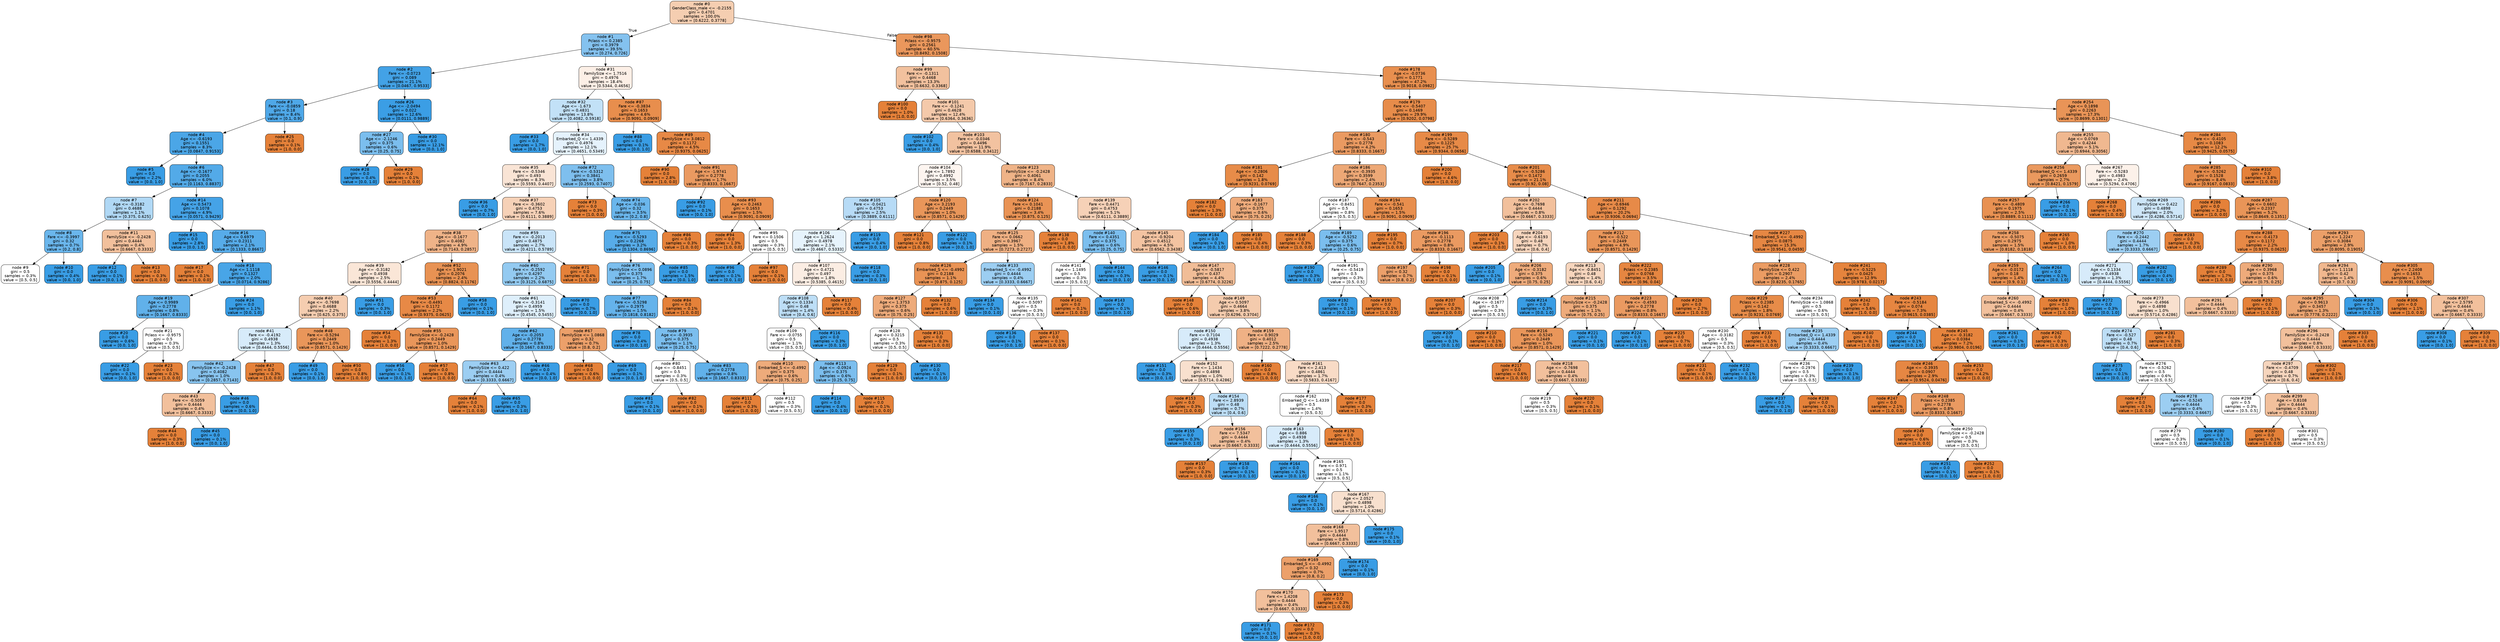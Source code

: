 digraph Tree {
node [shape=box, style="filled, rounded", color="black", fontname=helvetica] ;
edge [fontname=helvetica] ;
0 [label="node #0\nGenderClass_male <= -0.2155\ngini = 0.4701\nsamples = 100.0%\nvalue = [0.6222, 0.3778]", fillcolor="#f5ceb1"] ;
1 [label="node #1\nPclass <= 0.2385\ngini = 0.3979\nsamples = 39.5%\nvalue = [0.274, 0.726]", fillcolor="#84c2ef"] ;
0 -> 1 [labeldistance=2.5, labelangle=45, headlabel="True"] ;
2 [label="node #2\nFare <= -0.0723\ngini = 0.089\nsamples = 21.1%\nvalue = [0.0467, 0.9533]", fillcolor="#43a2e6"] ;
1 -> 2 ;
3 [label="node #3\nFare <= -0.0859\ngini = 0.18\nsamples = 8.4%\nvalue = [0.1, 0.9]", fillcolor="#4fa8e8"] ;
2 -> 3 ;
4 [label="node #4\nAge <= -0.6193\ngini = 0.1551\nsamples = 8.3%\nvalue = [0.0847, 0.9153]", fillcolor="#4ba6e7"] ;
3 -> 4 ;
5 [label="node #5\ngini = 0.0\nsamples = 2.2%\nvalue = [0.0, 1.0]", fillcolor="#399de5"] ;
4 -> 5 ;
6 [label="node #6\nAge <= -0.1677\ngini = 0.2055\nsamples = 6.0%\nvalue = [0.1163, 0.8837]", fillcolor="#53aae8"] ;
4 -> 6 ;
7 [label="node #7\nAge <= -0.3182\ngini = 0.4688\nsamples = 1.1%\nvalue = [0.375, 0.625]", fillcolor="#b0d8f5"] ;
6 -> 7 ;
8 [label="node #8\nFare <= -0.3997\ngini = 0.32\nsamples = 0.7%\nvalue = [0.2, 0.8]", fillcolor="#6ab6ec"] ;
7 -> 8 ;
9 [label="node #9\ngini = 0.5\nsamples = 0.3%\nvalue = [0.5, 0.5]", fillcolor="#ffffff"] ;
8 -> 9 ;
10 [label="node #10\ngini = 0.0\nsamples = 0.4%\nvalue = [0.0, 1.0]", fillcolor="#399de5"] ;
8 -> 10 ;
11 [label="node #11\nFamilySize <= -0.2428\ngini = 0.4444\nsamples = 0.4%\nvalue = [0.6667, 0.3333]", fillcolor="#f2c09c"] ;
7 -> 11 ;
12 [label="node #12\ngini = 0.0\nsamples = 0.1%\nvalue = [0.0, 1.0]", fillcolor="#399de5"] ;
11 -> 12 ;
13 [label="node #13\ngini = 0.0\nsamples = 0.3%\nvalue = [1.0, 0.0]", fillcolor="#e58139"] ;
11 -> 13 ;
14 [label="node #14\nAge <= 0.5473\ngini = 0.1078\nsamples = 4.9%\nvalue = [0.0571, 0.9429]", fillcolor="#45a3e7"] ;
6 -> 14 ;
15 [label="node #15\ngini = 0.0\nsamples = 2.8%\nvalue = [0.0, 1.0]", fillcolor="#399de5"] ;
14 -> 15 ;
16 [label="node #16\nAge <= 0.6979\ngini = 0.2311\nsamples = 2.1%\nvalue = [0.1333, 0.8667]", fillcolor="#57ace9"] ;
14 -> 16 ;
17 [label="node #17\ngini = 0.0\nsamples = 0.1%\nvalue = [1.0, 0.0]", fillcolor="#e58139"] ;
16 -> 17 ;
18 [label="node #18\nAge <= 1.1118\ngini = 0.1327\nsamples = 2.0%\nvalue = [0.0714, 0.9286]", fillcolor="#48a5e7"] ;
16 -> 18 ;
19 [label="node #19\nAge <= 0.9989\ngini = 0.2778\nsamples = 0.8%\nvalue = [0.1667, 0.8333]", fillcolor="#61b1ea"] ;
18 -> 19 ;
20 [label="node #20\ngini = 0.0\nsamples = 0.6%\nvalue = [0.0, 1.0]", fillcolor="#399de5"] ;
19 -> 20 ;
21 [label="node #21\nPclass <= -0.9575\ngini = 0.5\nsamples = 0.3%\nvalue = [0.5, 0.5]", fillcolor="#ffffff"] ;
19 -> 21 ;
22 [label="node #22\ngini = 0.0\nsamples = 0.1%\nvalue = [0.0, 1.0]", fillcolor="#399de5"] ;
21 -> 22 ;
23 [label="node #23\ngini = 0.0\nsamples = 0.1%\nvalue = [1.0, 0.0]", fillcolor="#e58139"] ;
21 -> 23 ;
24 [label="node #24\ngini = 0.0\nsamples = 1.1%\nvalue = [0.0, 1.0]", fillcolor="#399de5"] ;
18 -> 24 ;
25 [label="node #25\ngini = 0.0\nsamples = 0.1%\nvalue = [1.0, 0.0]", fillcolor="#e58139"] ;
3 -> 25 ;
26 [label="node #26\nAge <= -2.0494\ngini = 0.022\nsamples = 12.6%\nvalue = [0.0111, 0.9889]", fillcolor="#3b9ee5"] ;
2 -> 26 ;
27 [label="node #27\nAge <= -2.1246\ngini = 0.375\nsamples = 0.6%\nvalue = [0.25, 0.75]", fillcolor="#7bbeee"] ;
26 -> 27 ;
28 [label="node #28\ngini = 0.0\nsamples = 0.4%\nvalue = [0.0, 1.0]", fillcolor="#399de5"] ;
27 -> 28 ;
29 [label="node #29\ngini = 0.0\nsamples = 0.1%\nvalue = [1.0, 0.0]", fillcolor="#e58139"] ;
27 -> 29 ;
30 [label="node #30\ngini = 0.0\nsamples = 12.1%\nvalue = [0.0, 1.0]", fillcolor="#399de5"] ;
26 -> 30 ;
31 [label="node #31\nFamilySize <= 1.7516\ngini = 0.4976\nsamples = 18.4%\nvalue = [0.5344, 0.4656]", fillcolor="#fcefe6"] ;
1 -> 31 ;
32 [label="node #32\nAge <= -1.673\ngini = 0.4831\nsamples = 13.8%\nvalue = [0.4082, 0.5918]", fillcolor="#c2e1f7"] ;
31 -> 32 ;
33 [label="node #33\ngini = 0.0\nsamples = 1.7%\nvalue = [0.0, 1.0]", fillcolor="#399de5"] ;
32 -> 33 ;
34 [label="node #34\nEmbarked_Q <= 1.4339\ngini = 0.4976\nsamples = 12.1%\nvalue = [0.4651, 0.5349]", fillcolor="#e5f2fc"] ;
32 -> 34 ;
35 [label="node #35\nFare <= -0.5346\ngini = 0.493\nsamples = 8.3%\nvalue = [0.5593, 0.4407]", fillcolor="#f9e4d5"] ;
34 -> 35 ;
36 [label="node #36\ngini = 0.0\nsamples = 0.7%\nvalue = [0.0, 1.0]", fillcolor="#399de5"] ;
35 -> 36 ;
37 [label="node #37\nFare <= -0.3602\ngini = 0.4753\nsamples = 7.6%\nvalue = [0.6111, 0.3889]", fillcolor="#f6d1b7"] ;
35 -> 37 ;
38 [label="node #38\nAge <= -0.1677\ngini = 0.4082\nsamples = 4.9%\nvalue = [0.7143, 0.2857]", fillcolor="#efb388"] ;
37 -> 38 ;
39 [label="node #39\nAge <= -0.3182\ngini = 0.4938\nsamples = 2.5%\nvalue = [0.5556, 0.4444]", fillcolor="#fae6d7"] ;
38 -> 39 ;
40 [label="node #40\nAge <= -0.7698\ngini = 0.4688\nsamples = 2.2%\nvalue = [0.625, 0.375]", fillcolor="#f5cdb0"] ;
39 -> 40 ;
41 [label="node #41\nFare <= -0.4192\ngini = 0.4938\nsamples = 1.3%\nvalue = [0.4444, 0.5556]", fillcolor="#d7ebfa"] ;
40 -> 41 ;
42 [label="node #42\nFamilySize <= -0.2428\ngini = 0.4082\nsamples = 1.0%\nvalue = [0.2857, 0.7143]", fillcolor="#88c4ef"] ;
41 -> 42 ;
43 [label="node #43\nFare <= -0.5059\ngini = 0.4444\nsamples = 0.4%\nvalue = [0.6667, 0.3333]", fillcolor="#f2c09c"] ;
42 -> 43 ;
44 [label="node #44\ngini = 0.0\nsamples = 0.3%\nvalue = [1.0, 0.0]", fillcolor="#e58139"] ;
43 -> 44 ;
45 [label="node #45\ngini = 0.0\nsamples = 0.1%\nvalue = [0.0, 1.0]", fillcolor="#399de5"] ;
43 -> 45 ;
46 [label="node #46\ngini = 0.0\nsamples = 0.6%\nvalue = [0.0, 1.0]", fillcolor="#399de5"] ;
42 -> 46 ;
47 [label="node #47\ngini = 0.0\nsamples = 0.3%\nvalue = [1.0, 0.0]", fillcolor="#e58139"] ;
41 -> 47 ;
48 [label="node #48\nFare <= -0.5294\ngini = 0.2449\nsamples = 1.0%\nvalue = [0.8571, 0.1429]", fillcolor="#e9965a"] ;
40 -> 48 ;
49 [label="node #49\ngini = 0.0\nsamples = 0.1%\nvalue = [0.0, 1.0]", fillcolor="#399de5"] ;
48 -> 49 ;
50 [label="node #50\ngini = 0.0\nsamples = 0.8%\nvalue = [1.0, 0.0]", fillcolor="#e58139"] ;
48 -> 50 ;
51 [label="node #51\ngini = 0.0\nsamples = 0.3%\nvalue = [0.0, 1.0]", fillcolor="#399de5"] ;
39 -> 51 ;
52 [label="node #52\nAge <= 1.9021\ngini = 0.2076\nsamples = 2.4%\nvalue = [0.8824, 0.1176]", fillcolor="#e89253"] ;
38 -> 52 ;
53 [label="node #53\nFare <= -0.4491\ngini = 0.1172\nsamples = 2.2%\nvalue = [0.9375, 0.0625]", fillcolor="#e78946"] ;
52 -> 53 ;
54 [label="node #54\ngini = 0.0\nsamples = 1.3%\nvalue = [1.0, 0.0]", fillcolor="#e58139"] ;
53 -> 54 ;
55 [label="node #55\nFamilySize <= -0.2428\ngini = 0.2449\nsamples = 1.0%\nvalue = [0.8571, 0.1429]", fillcolor="#e9965a"] ;
53 -> 55 ;
56 [label="node #56\ngini = 0.0\nsamples = 0.1%\nvalue = [0.0, 1.0]", fillcolor="#399de5"] ;
55 -> 56 ;
57 [label="node #57\ngini = 0.0\nsamples = 0.8%\nvalue = [1.0, 0.0]", fillcolor="#e58139"] ;
55 -> 57 ;
58 [label="node #58\ngini = 0.0\nsamples = 0.1%\nvalue = [0.0, 1.0]", fillcolor="#399de5"] ;
52 -> 58 ;
59 [label="node #59\nFare <= -0.2013\ngini = 0.4875\nsamples = 2.7%\nvalue = [0.4211, 0.5789]", fillcolor="#c9e4f8"] ;
37 -> 59 ;
60 [label="node #60\nFare <= -0.2592\ngini = 0.4297\nsamples = 2.2%\nvalue = [0.3125, 0.6875]", fillcolor="#93caf1"] ;
59 -> 60 ;
61 [label="node #61\nFare <= -0.3141\ngini = 0.4959\nsamples = 1.5%\nvalue = [0.4545, 0.5455]", fillcolor="#deeffb"] ;
60 -> 61 ;
62 [label="node #62\nAge <= -0.2053\ngini = 0.2778\nsamples = 0.8%\nvalue = [0.1667, 0.8333]", fillcolor="#61b1ea"] ;
61 -> 62 ;
63 [label="node #63\nFamilySize <= 0.422\ngini = 0.4444\nsamples = 0.4%\nvalue = [0.3333, 0.6667]", fillcolor="#9ccef2"] ;
62 -> 63 ;
64 [label="node #64\ngini = 0.0\nsamples = 0.1%\nvalue = [1.0, 0.0]", fillcolor="#e58139"] ;
63 -> 64 ;
65 [label="node #65\ngini = 0.0\nsamples = 0.3%\nvalue = [0.0, 1.0]", fillcolor="#399de5"] ;
63 -> 65 ;
66 [label="node #66\ngini = 0.0\nsamples = 0.4%\nvalue = [0.0, 1.0]", fillcolor="#399de5"] ;
62 -> 66 ;
67 [label="node #67\nFamilySize <= 1.0868\ngini = 0.32\nsamples = 0.7%\nvalue = [0.8, 0.2]", fillcolor="#eca06a"] ;
61 -> 67 ;
68 [label="node #68\ngini = 0.0\nsamples = 0.6%\nvalue = [1.0, 0.0]", fillcolor="#e58139"] ;
67 -> 68 ;
69 [label="node #69\ngini = 0.0\nsamples = 0.1%\nvalue = [0.0, 1.0]", fillcolor="#399de5"] ;
67 -> 69 ;
70 [label="node #70\ngini = 0.0\nsamples = 0.7%\nvalue = [0.0, 1.0]", fillcolor="#399de5"] ;
60 -> 70 ;
71 [label="node #71\ngini = 0.0\nsamples = 0.4%\nvalue = [1.0, 0.0]", fillcolor="#e58139"] ;
59 -> 71 ;
72 [label="node #72\nFare <= -0.5312\ngini = 0.3841\nsamples = 3.8%\nvalue = [0.2593, 0.7407]", fillcolor="#7ebfee"] ;
34 -> 72 ;
73 [label="node #73\ngini = 0.0\nsamples = 0.3%\nvalue = [1.0, 0.0]", fillcolor="#e58139"] ;
72 -> 73 ;
74 [label="node #74\nAge <= -0.036\ngini = 0.32\nsamples = 3.5%\nvalue = [0.2, 0.8]", fillcolor="#6ab6ec"] ;
72 -> 74 ;
75 [label="node #75\nFare <= -0.5293\ngini = 0.2268\nsamples = 3.2%\nvalue = [0.1304, 0.8696]", fillcolor="#57ace9"] ;
74 -> 75 ;
76 [label="node #76\nFamilySize <= 0.0896\ngini = 0.375\nsamples = 1.7%\nvalue = [0.25, 0.75]", fillcolor="#7bbeee"] ;
75 -> 76 ;
77 [label="node #77\nFare <= -0.5298\ngini = 0.2975\nsamples = 1.5%\nvalue = [0.1818, 0.8182]", fillcolor="#65b3eb"] ;
76 -> 77 ;
78 [label="node #78\ngini = 0.0\nsamples = 0.4%\nvalue = [0.0, 1.0]", fillcolor="#399de5"] ;
77 -> 78 ;
79 [label="node #79\nAge <= -0.3935\ngini = 0.375\nsamples = 1.1%\nvalue = [0.25, 0.75]", fillcolor="#7bbeee"] ;
77 -> 79 ;
80 [label="node #80\nAge <= -0.8451\ngini = 0.5\nsamples = 0.3%\nvalue = [0.5, 0.5]", fillcolor="#ffffff"] ;
79 -> 80 ;
81 [label="node #81\ngini = 0.0\nsamples = 0.1%\nvalue = [0.0, 1.0]", fillcolor="#399de5"] ;
80 -> 81 ;
82 [label="node #82\ngini = 0.0\nsamples = 0.1%\nvalue = [1.0, 0.0]", fillcolor="#e58139"] ;
80 -> 82 ;
83 [label="node #83\ngini = 0.2778\nsamples = 0.8%\nvalue = [0.1667, 0.8333]", fillcolor="#61b1ea"] ;
79 -> 83 ;
84 [label="node #84\ngini = 0.0\nsamples = 0.1%\nvalue = [1.0, 0.0]", fillcolor="#e58139"] ;
76 -> 84 ;
85 [label="node #85\ngini = 0.0\nsamples = 1.5%\nvalue = [0.0, 1.0]", fillcolor="#399de5"] ;
75 -> 85 ;
86 [label="node #86\ngini = 0.0\nsamples = 0.3%\nvalue = [1.0, 0.0]", fillcolor="#e58139"] ;
74 -> 86 ;
87 [label="node #87\nFare <= -0.3834\ngini = 0.1653\nsamples = 4.6%\nvalue = [0.9091, 0.0909]", fillcolor="#e88e4d"] ;
31 -> 87 ;
88 [label="node #88\ngini = 0.0\nsamples = 0.1%\nvalue = [0.0, 1.0]", fillcolor="#399de5"] ;
87 -> 88 ;
89 [label="node #89\nFamilySize <= 3.0812\ngini = 0.1172\nsamples = 4.5%\nvalue = [0.9375, 0.0625]", fillcolor="#e78946"] ;
87 -> 89 ;
90 [label="node #90\ngini = 0.0\nsamples = 2.8%\nvalue = [1.0, 0.0]", fillcolor="#e58139"] ;
89 -> 90 ;
91 [label="node #91\nAge <= -1.9741\ngini = 0.2778\nsamples = 1.7%\nvalue = [0.8333, 0.1667]", fillcolor="#ea9a61"] ;
89 -> 91 ;
92 [label="node #92\ngini = 0.0\nsamples = 0.1%\nvalue = [0.0, 1.0]", fillcolor="#399de5"] ;
91 -> 92 ;
93 [label="node #93\nAge <= 0.2463\ngini = 0.1653\nsamples = 1.5%\nvalue = [0.9091, 0.0909]", fillcolor="#e88e4d"] ;
91 -> 93 ;
94 [label="node #94\ngini = 0.0\nsamples = 1.3%\nvalue = [1.0, 0.0]", fillcolor="#e58139"] ;
93 -> 94 ;
95 [label="node #95\nFare <= 0.1506\ngini = 0.5\nsamples = 0.3%\nvalue = [0.5, 0.5]", fillcolor="#ffffff"] ;
93 -> 95 ;
96 [label="node #96\ngini = 0.0\nsamples = 0.1%\nvalue = [0.0, 1.0]", fillcolor="#399de5"] ;
95 -> 96 ;
97 [label="node #97\ngini = 0.0\nsamples = 0.1%\nvalue = [1.0, 0.0]", fillcolor="#e58139"] ;
95 -> 97 ;
98 [label="node #98\nPclass <= -0.9575\ngini = 0.2561\nsamples = 60.5%\nvalue = [0.8492, 0.1508]", fillcolor="#ea975c"] ;
0 -> 98 [labeldistance=2.5, labelangle=-45, headlabel="False"] ;
99 [label="node #99\nFare <= -0.1311\ngini = 0.4468\nsamples = 13.3%\nvalue = [0.6632, 0.3368]", fillcolor="#f2c19e"] ;
98 -> 99 ;
100 [label="node #100\ngini = 0.0\nsamples = 1.0%\nvalue = [1.0, 0.0]", fillcolor="#e58139"] ;
99 -> 100 ;
101 [label="node #101\nFare <= -0.1241\ngini = 0.4628\nsamples = 12.4%\nvalue = [0.6364, 0.3636]", fillcolor="#f4c9aa"] ;
99 -> 101 ;
102 [label="node #102\ngini = 0.0\nsamples = 0.4%\nvalue = [0.0, 1.0]", fillcolor="#399de5"] ;
101 -> 102 ;
103 [label="node #103\nFare <= -0.0346\ngini = 0.4496\nsamples = 11.9%\nvalue = [0.6588, 0.3412]", fillcolor="#f2c2a0"] ;
101 -> 103 ;
104 [label="node #104\nAge <= 1.7892\ngini = 0.4992\nsamples = 3.5%\nvalue = [0.52, 0.48]", fillcolor="#fdf5f0"] ;
103 -> 104 ;
105 [label="node #105\nFare <= -0.0421\ngini = 0.4753\nsamples = 2.5%\nvalue = [0.3889, 0.6111]", fillcolor="#b7dbf6"] ;
104 -> 105 ;
106 [label="node #106\nAge <= 1.2624\ngini = 0.4978\nsamples = 2.1%\nvalue = [0.4667, 0.5333]", fillcolor="#e6f3fc"] ;
105 -> 106 ;
107 [label="node #107\nAge <= 0.4721\ngini = 0.497\nsamples = 1.8%\nvalue = [0.5385, 0.4615]", fillcolor="#fbede3"] ;
106 -> 107 ;
108 [label="node #108\nAge <= 0.1334\ngini = 0.48\nsamples = 1.4%\nvalue = [0.4, 0.6]", fillcolor="#bddef6"] ;
107 -> 108 ;
109 [label="node #109\nFare <= -0.0755\ngini = 0.5\nsamples = 1.1%\nvalue = [0.5, 0.5]", fillcolor="#ffffff"] ;
108 -> 109 ;
110 [label="node #110\nEmbarked_S <= -0.4992\ngini = 0.375\nsamples = 0.6%\nvalue = [0.75, 0.25]", fillcolor="#eeab7b"] ;
109 -> 110 ;
111 [label="node #111\ngini = 0.0\nsamples = 0.3%\nvalue = [1.0, 0.0]", fillcolor="#e58139"] ;
110 -> 111 ;
112 [label="node #112\ngini = 0.5\nsamples = 0.3%\nvalue = [0.5, 0.5]", fillcolor="#ffffff"] ;
110 -> 112 ;
113 [label="node #113\nAge <= -0.0924\ngini = 0.375\nsamples = 0.6%\nvalue = [0.25, 0.75]", fillcolor="#7bbeee"] ;
109 -> 113 ;
114 [label="node #114\ngini = 0.0\nsamples = 0.4%\nvalue = [0.0, 1.0]", fillcolor="#399de5"] ;
113 -> 114 ;
115 [label="node #115\ngini = 0.0\nsamples = 0.1%\nvalue = [1.0, 0.0]", fillcolor="#e58139"] ;
113 -> 115 ;
116 [label="node #116\ngini = 0.0\nsamples = 0.3%\nvalue = [0.0, 1.0]", fillcolor="#399de5"] ;
108 -> 116 ;
117 [label="node #117\ngini = 0.0\nsamples = 0.4%\nvalue = [1.0, 0.0]", fillcolor="#e58139"] ;
107 -> 117 ;
118 [label="node #118\ngini = 0.0\nsamples = 0.3%\nvalue = [0.0, 1.0]", fillcolor="#399de5"] ;
106 -> 118 ;
119 [label="node #119\ngini = 0.0\nsamples = 0.4%\nvalue = [0.0, 1.0]", fillcolor="#399de5"] ;
105 -> 119 ;
120 [label="node #120\nAge <= 3.2193\ngini = 0.2449\nsamples = 1.0%\nvalue = [0.8571, 0.1429]", fillcolor="#e9965a"] ;
104 -> 120 ;
121 [label="node #121\ngini = 0.0\nsamples = 0.8%\nvalue = [1.0, 0.0]", fillcolor="#e58139"] ;
120 -> 121 ;
122 [label="node #122\ngini = 0.0\nsamples = 0.1%\nvalue = [0.0, 1.0]", fillcolor="#399de5"] ;
120 -> 122 ;
123 [label="node #123\nFamilySize <= -0.2428\ngini = 0.4061\nsamples = 8.4%\nvalue = [0.7167, 0.2833]", fillcolor="#efb387"] ;
103 -> 123 ;
124 [label="node #124\nFare <= 0.1041\ngini = 0.2188\nsamples = 3.4%\nvalue = [0.875, 0.125]", fillcolor="#e99355"] ;
123 -> 124 ;
125 [label="node #125\nFare <= 0.0662\ngini = 0.3967\nsamples = 1.5%\nvalue = [0.7273, 0.2727]", fillcolor="#efb083"] ;
124 -> 125 ;
126 [label="node #126\nEmbarked_S <= -0.4992\ngini = 0.2188\nsamples = 1.1%\nvalue = [0.875, 0.125]", fillcolor="#e99355"] ;
125 -> 126 ;
127 [label="node #127\nAge <= 1.3753\ngini = 0.375\nsamples = 0.6%\nvalue = [0.75, 0.25]", fillcolor="#eeab7b"] ;
126 -> 127 ;
128 [label="node #128\nAge <= 0.3215\ngini = 0.5\nsamples = 0.3%\nvalue = [0.5, 0.5]", fillcolor="#ffffff"] ;
127 -> 128 ;
129 [label="node #129\ngini = 0.0\nsamples = 0.1%\nvalue = [1.0, 0.0]", fillcolor="#e58139"] ;
128 -> 129 ;
130 [label="node #130\ngini = 0.0\nsamples = 0.1%\nvalue = [0.0, 1.0]", fillcolor="#399de5"] ;
128 -> 130 ;
131 [label="node #131\ngini = 0.0\nsamples = 0.3%\nvalue = [1.0, 0.0]", fillcolor="#e58139"] ;
127 -> 131 ;
132 [label="node #132\ngini = 0.0\nsamples = 0.6%\nvalue = [1.0, 0.0]", fillcolor="#e58139"] ;
126 -> 132 ;
133 [label="node #133\nEmbarked_S <= -0.4992\ngini = 0.4444\nsamples = 0.4%\nvalue = [0.3333, 0.6667]", fillcolor="#9ccef2"] ;
125 -> 133 ;
134 [label="node #134\ngini = 0.0\nsamples = 0.1%\nvalue = [0.0, 1.0]", fillcolor="#399de5"] ;
133 -> 134 ;
135 [label="node #135\nAge <= 0.5097\ngini = 0.5\nsamples = 0.3%\nvalue = [0.5, 0.5]", fillcolor="#ffffff"] ;
133 -> 135 ;
136 [label="node #136\ngini = 0.0\nsamples = 0.1%\nvalue = [0.0, 1.0]", fillcolor="#399de5"] ;
135 -> 136 ;
137 [label="node #137\ngini = 0.0\nsamples = 0.1%\nvalue = [1.0, 0.0]", fillcolor="#e58139"] ;
135 -> 137 ;
138 [label="node #138\ngini = 0.0\nsamples = 1.8%\nvalue = [1.0, 0.0]", fillcolor="#e58139"] ;
124 -> 138 ;
139 [label="node #139\nFare <= 0.4471\ngini = 0.4753\nsamples = 5.1%\nvalue = [0.6111, 0.3889]", fillcolor="#f6d1b7"] ;
123 -> 139 ;
140 [label="node #140\nFare <= 0.4351\ngini = 0.375\nsamples = 0.6%\nvalue = [0.25, 0.75]", fillcolor="#7bbeee"] ;
139 -> 140 ;
141 [label="node #141\nAge <= 1.1495\ngini = 0.5\nsamples = 0.3%\nvalue = [0.5, 0.5]", fillcolor="#ffffff"] ;
140 -> 141 ;
142 [label="node #142\ngini = 0.0\nsamples = 0.1%\nvalue = [1.0, 0.0]", fillcolor="#e58139"] ;
141 -> 142 ;
143 [label="node #143\ngini = 0.0\nsamples = 0.1%\nvalue = [0.0, 1.0]", fillcolor="#399de5"] ;
141 -> 143 ;
144 [label="node #144\ngini = 0.0\nsamples = 0.3%\nvalue = [0.0, 1.0]", fillcolor="#399de5"] ;
140 -> 144 ;
145 [label="node #145\nAge <= -0.9204\ngini = 0.4512\nsamples = 4.5%\nvalue = [0.6562, 0.3438]", fillcolor="#f3c3a1"] ;
139 -> 145 ;
146 [label="node #146\ngini = 0.0\nsamples = 0.1%\nvalue = [0.0, 1.0]", fillcolor="#399de5"] ;
145 -> 146 ;
147 [label="node #147\nAge <= -0.5817\ngini = 0.437\nsamples = 4.4%\nvalue = [0.6774, 0.3226]", fillcolor="#f1bd97"] ;
145 -> 147 ;
148 [label="node #148\ngini = 0.0\nsamples = 0.6%\nvalue = [1.0, 0.0]", fillcolor="#e58139"] ;
147 -> 148 ;
149 [label="node #149\nAge <= 0.5097\ngini = 0.4664\nsamples = 3.8%\nvalue = [0.6296, 0.3704]", fillcolor="#f4cbad"] ;
147 -> 149 ;
150 [label="node #150\nFare <= 0.7104\ngini = 0.4938\nsamples = 1.3%\nvalue = [0.4444, 0.5556]", fillcolor="#d7ebfa"] ;
149 -> 150 ;
151 [label="node #151\ngini = 0.0\nsamples = 0.3%\nvalue = [0.0, 1.0]", fillcolor="#399de5"] ;
150 -> 151 ;
152 [label="node #152\nFare <= 1.1434\ngini = 0.4898\nsamples = 1.0%\nvalue = [0.5714, 0.4286]", fillcolor="#f8e0ce"] ;
150 -> 152 ;
153 [label="node #153\ngini = 0.0\nsamples = 0.3%\nvalue = [1.0, 0.0]", fillcolor="#e58139"] ;
152 -> 153 ;
154 [label="node #154\nFare <= 2.8939\ngini = 0.48\nsamples = 0.7%\nvalue = [0.4, 0.6]", fillcolor="#bddef6"] ;
152 -> 154 ;
155 [label="node #155\ngini = 0.0\nsamples = 0.3%\nvalue = [0.0, 1.0]", fillcolor="#399de5"] ;
154 -> 155 ;
156 [label="node #156\nFare <= 7.5347\ngini = 0.4444\nsamples = 0.4%\nvalue = [0.6667, 0.3333]", fillcolor="#f2c09c"] ;
154 -> 156 ;
157 [label="node #157\ngini = 0.0\nsamples = 0.3%\nvalue = [1.0, 0.0]", fillcolor="#e58139"] ;
156 -> 157 ;
158 [label="node #158\ngini = 0.0\nsamples = 0.1%\nvalue = [0.0, 1.0]", fillcolor="#399de5"] ;
156 -> 158 ;
159 [label="node #159\nFare <= 0.9029\ngini = 0.4012\nsamples = 2.5%\nvalue = [0.7222, 0.2778]", fillcolor="#efb185"] ;
149 -> 159 ;
160 [label="node #160\ngini = 0.0\nsamples = 0.8%\nvalue = [1.0, 0.0]", fillcolor="#e58139"] ;
159 -> 160 ;
161 [label="node #161\nFare <= 2.413\ngini = 0.4861\nsamples = 1.7%\nvalue = [0.5833, 0.4167]", fillcolor="#f8dbc6"] ;
159 -> 161 ;
162 [label="node #162\nEmbarked_Q <= 1.4339\ngini = 0.5\nsamples = 1.4%\nvalue = [0.5, 0.5]", fillcolor="#ffffff"] ;
161 -> 162 ;
163 [label="node #163\nAge <= 0.886\ngini = 0.4938\nsamples = 1.3%\nvalue = [0.4444, 0.5556]", fillcolor="#d7ebfa"] ;
162 -> 163 ;
164 [label="node #164\ngini = 0.0\nsamples = 0.1%\nvalue = [0.0, 1.0]", fillcolor="#399de5"] ;
163 -> 164 ;
165 [label="node #165\nFare <= 0.971\ngini = 0.5\nsamples = 1.1%\nvalue = [0.5, 0.5]", fillcolor="#ffffff"] ;
163 -> 165 ;
166 [label="node #166\ngini = 0.0\nsamples = 0.1%\nvalue = [0.0, 1.0]", fillcolor="#399de5"] ;
165 -> 166 ;
167 [label="node #167\nAge <= 2.0527\ngini = 0.4898\nsamples = 1.0%\nvalue = [0.5714, 0.4286]", fillcolor="#f8e0ce"] ;
165 -> 167 ;
168 [label="node #168\nFare <= 1.9517\ngini = 0.4444\nsamples = 0.8%\nvalue = [0.6667, 0.3333]", fillcolor="#f2c09c"] ;
167 -> 168 ;
169 [label="node #169\nEmbarked_S <= -0.4992\ngini = 0.32\nsamples = 0.7%\nvalue = [0.8, 0.2]", fillcolor="#eca06a"] ;
168 -> 169 ;
170 [label="node #170\nFare <= 1.4208\ngini = 0.4444\nsamples = 0.4%\nvalue = [0.6667, 0.3333]", fillcolor="#f2c09c"] ;
169 -> 170 ;
171 [label="node #171\ngini = 0.0\nsamples = 0.1%\nvalue = [0.0, 1.0]", fillcolor="#399de5"] ;
170 -> 171 ;
172 [label="node #172\ngini = 0.0\nsamples = 0.3%\nvalue = [1.0, 0.0]", fillcolor="#e58139"] ;
170 -> 172 ;
173 [label="node #173\ngini = 0.0\nsamples = 0.3%\nvalue = [1.0, 0.0]", fillcolor="#e58139"] ;
169 -> 173 ;
174 [label="node #174\ngini = 0.0\nsamples = 0.1%\nvalue = [0.0, 1.0]", fillcolor="#399de5"] ;
168 -> 174 ;
175 [label="node #175\ngini = 0.0\nsamples = 0.1%\nvalue = [0.0, 1.0]", fillcolor="#399de5"] ;
167 -> 175 ;
176 [label="node #176\ngini = 0.0\nsamples = 0.1%\nvalue = [1.0, 0.0]", fillcolor="#e58139"] ;
162 -> 176 ;
177 [label="node #177\ngini = 0.0\nsamples = 0.3%\nvalue = [1.0, 0.0]", fillcolor="#e58139"] ;
161 -> 177 ;
178 [label="node #178\nAge <= -0.0736\ngini = 0.1771\nsamples = 47.2%\nvalue = [0.9018, 0.0982]", fillcolor="#e88f4f"] ;
98 -> 178 ;
179 [label="node #179\nFare <= -0.5407\ngini = 0.1469\nsamples = 29.9%\nvalue = [0.9202, 0.0798]", fillcolor="#e78c4a"] ;
178 -> 179 ;
180 [label="node #180\nFare <= -0.543\ngini = 0.2778\nsamples = 4.2%\nvalue = [0.8333, 0.1667]", fillcolor="#ea9a61"] ;
179 -> 180 ;
181 [label="node #181\nAge <= -0.2806\ngini = 0.142\nsamples = 1.8%\nvalue = [0.9231, 0.0769]", fillcolor="#e78c49"] ;
180 -> 181 ;
182 [label="node #182\ngini = 0.0\nsamples = 1.3%\nvalue = [1.0, 0.0]", fillcolor="#e58139"] ;
181 -> 182 ;
183 [label="node #183\nAge <= -0.1677\ngini = 0.375\nsamples = 0.6%\nvalue = [0.75, 0.25]", fillcolor="#eeab7b"] ;
181 -> 183 ;
184 [label="node #184\ngini = 0.0\nsamples = 0.1%\nvalue = [0.0, 1.0]", fillcolor="#399de5"] ;
183 -> 184 ;
185 [label="node #185\ngini = 0.0\nsamples = 0.4%\nvalue = [1.0, 0.0]", fillcolor="#e58139"] ;
183 -> 185 ;
186 [label="node #186\nAge <= -0.3935\ngini = 0.3599\nsamples = 2.4%\nvalue = [0.7647, 0.2353]", fillcolor="#eda876"] ;
180 -> 186 ;
187 [label="node #187\nAge <= -0.8451\ngini = 0.5\nsamples = 0.8%\nvalue = [0.5, 0.5]", fillcolor="#ffffff"] ;
186 -> 187 ;
188 [label="node #188\ngini = 0.0\nsamples = 0.3%\nvalue = [1.0, 0.0]", fillcolor="#e58139"] ;
187 -> 188 ;
189 [label="node #189\nAge <= -0.5252\ngini = 0.375\nsamples = 0.6%\nvalue = [0.25, 0.75]", fillcolor="#7bbeee"] ;
187 -> 189 ;
190 [label="node #190\ngini = 0.0\nsamples = 0.3%\nvalue = [0.0, 1.0]", fillcolor="#399de5"] ;
189 -> 190 ;
191 [label="node #191\nFare <= -0.5419\ngini = 0.5\nsamples = 0.3%\nvalue = [0.5, 0.5]", fillcolor="#ffffff"] ;
189 -> 191 ;
192 [label="node #192\ngini = 0.0\nsamples = 0.1%\nvalue = [0.0, 1.0]", fillcolor="#399de5"] ;
191 -> 192 ;
193 [label="node #193\ngini = 0.0\nsamples = 0.1%\nvalue = [1.0, 0.0]", fillcolor="#e58139"] ;
191 -> 193 ;
194 [label="node #194\nFare <= -0.541\ngini = 0.1653\nsamples = 1.5%\nvalue = [0.9091, 0.0909]", fillcolor="#e88e4d"] ;
186 -> 194 ;
195 [label="node #195\ngini = 0.0\nsamples = 0.7%\nvalue = [1.0, 0.0]", fillcolor="#e58139"] ;
194 -> 195 ;
196 [label="node #196\nAge <= -0.1113\ngini = 0.2778\nsamples = 0.8%\nvalue = [0.8333, 0.1667]", fillcolor="#ea9a61"] ;
194 -> 196 ;
197 [label="node #197\ngini = 0.32\nsamples = 0.7%\nvalue = [0.8, 0.2]", fillcolor="#eca06a"] ;
196 -> 197 ;
198 [label="node #198\ngini = 0.0\nsamples = 0.1%\nvalue = [1.0, 0.0]", fillcolor="#e58139"] ;
196 -> 198 ;
199 [label="node #199\nFare <= -0.5289\ngini = 0.1225\nsamples = 25.7%\nvalue = [0.9344, 0.0656]", fillcolor="#e78a47"] ;
179 -> 199 ;
200 [label="node #200\ngini = 0.0\nsamples = 4.6%\nvalue = [1.0, 0.0]", fillcolor="#e58139"] ;
199 -> 200 ;
201 [label="node #201\nFare <= -0.5286\ngini = 0.1472\nsamples = 21.1%\nvalue = [0.92, 0.08]", fillcolor="#e78c4a"] ;
199 -> 201 ;
202 [label="node #202\nAge <= -0.7698\ngini = 0.4444\nsamples = 0.8%\nvalue = [0.6667, 0.3333]", fillcolor="#f2c09c"] ;
201 -> 202 ;
203 [label="node #203\ngini = 0.0\nsamples = 0.1%\nvalue = [1.0, 0.0]", fillcolor="#e58139"] ;
202 -> 203 ;
204 [label="node #204\nAge <= -0.6193\ngini = 0.48\nsamples = 0.7%\nvalue = [0.6, 0.4]", fillcolor="#f6d5bd"] ;
202 -> 204 ;
205 [label="node #205\ngini = 0.0\nsamples = 0.1%\nvalue = [0.0, 1.0]", fillcolor="#399de5"] ;
204 -> 205 ;
206 [label="node #206\nAge <= -0.3182\ngini = 0.375\nsamples = 0.6%\nvalue = [0.75, 0.25]", fillcolor="#eeab7b"] ;
204 -> 206 ;
207 [label="node #207\ngini = 0.0\nsamples = 0.3%\nvalue = [1.0, 0.0]", fillcolor="#e58139"] ;
206 -> 207 ;
208 [label="node #208\nAge <= -0.1677\ngini = 0.5\nsamples = 0.3%\nvalue = [0.5, 0.5]", fillcolor="#ffffff"] ;
206 -> 208 ;
209 [label="node #209\ngini = 0.0\nsamples = 0.1%\nvalue = [0.0, 1.0]", fillcolor="#399de5"] ;
208 -> 209 ;
210 [label="node #210\ngini = 0.0\nsamples = 0.1%\nvalue = [1.0, 0.0]", fillcolor="#e58139"] ;
208 -> 210 ;
211 [label="node #211\nAge <= -0.6946\ngini = 0.1292\nsamples = 20.2%\nvalue = [0.9306, 0.0694]", fillcolor="#e78a48"] ;
201 -> 211 ;
212 [label="node #212\nFare <= -0.522\ngini = 0.2449\nsamples = 4.9%\nvalue = [0.8571, 0.1429]", fillcolor="#e9965a"] ;
211 -> 212 ;
213 [label="node #213\nAge <= -0.8451\ngini = 0.48\nsamples = 1.4%\nvalue = [0.6, 0.4]", fillcolor="#f6d5bd"] ;
212 -> 213 ;
214 [label="node #214\ngini = 0.0\nsamples = 0.3%\nvalue = [0.0, 1.0]", fillcolor="#399de5"] ;
213 -> 214 ;
215 [label="node #215\nFamilySize <= -0.2428\ngini = 0.375\nsamples = 1.1%\nvalue = [0.75, 0.25]", fillcolor="#eeab7b"] ;
213 -> 215 ;
216 [label="node #216\nFare <= -0.5245\ngini = 0.2449\nsamples = 1.0%\nvalue = [0.8571, 0.1429]", fillcolor="#e9965a"] ;
215 -> 216 ;
217 [label="node #217\ngini = 0.0\nsamples = 0.6%\nvalue = [1.0, 0.0]", fillcolor="#e58139"] ;
216 -> 217 ;
218 [label="node #218\nAge <= -0.7698\ngini = 0.4444\nsamples = 0.4%\nvalue = [0.6667, 0.3333]", fillcolor="#f2c09c"] ;
216 -> 218 ;
219 [label="node #219\ngini = 0.5\nsamples = 0.3%\nvalue = [0.5, 0.5]", fillcolor="#ffffff"] ;
218 -> 219 ;
220 [label="node #220\ngini = 0.0\nsamples = 0.1%\nvalue = [1.0, 0.0]", fillcolor="#e58139"] ;
218 -> 220 ;
221 [label="node #221\ngini = 0.0\nsamples = 0.1%\nvalue = [0.0, 1.0]", fillcolor="#399de5"] ;
215 -> 221 ;
222 [label="node #222\nPclass <= 0.2385\ngini = 0.0768\nsamples = 3.5%\nvalue = [0.96, 0.04]", fillcolor="#e68641"] ;
212 -> 222 ;
223 [label="node #223\nFare <= -0.4593\ngini = 0.2778\nsamples = 0.8%\nvalue = [0.8333, 0.1667]", fillcolor="#ea9a61"] ;
222 -> 223 ;
224 [label="node #224\ngini = 0.0\nsamples = 0.1%\nvalue = [0.0, 1.0]", fillcolor="#399de5"] ;
223 -> 224 ;
225 [label="node #225\ngini = 0.0\nsamples = 0.7%\nvalue = [1.0, 0.0]", fillcolor="#e58139"] ;
223 -> 225 ;
226 [label="node #226\ngini = 0.0\nsamples = 2.7%\nvalue = [1.0, 0.0]", fillcolor="#e58139"] ;
222 -> 226 ;
227 [label="node #227\nEmbarked_S <= -0.4992\ngini = 0.0875\nsamples = 15.3%\nvalue = [0.9541, 0.0459]", fillcolor="#e68743"] ;
211 -> 227 ;
228 [label="node #228\nFamilySize <= 0.422\ngini = 0.2907\nsamples = 2.4%\nvalue = [0.8235, 0.1765]", fillcolor="#eb9c63"] ;
227 -> 228 ;
229 [label="node #229\nPclass <= 0.2385\ngini = 0.142\nsamples = 1.8%\nvalue = [0.9231, 0.0769]", fillcolor="#e78c49"] ;
228 -> 229 ;
230 [label="node #230\nAge <= -0.3182\ngini = 0.5\nsamples = 0.3%\nvalue = [0.5, 0.5]", fillcolor="#ffffff"] ;
229 -> 230 ;
231 [label="node #231\ngini = 0.0\nsamples = 0.1%\nvalue = [1.0, 0.0]", fillcolor="#e58139"] ;
230 -> 231 ;
232 [label="node #232\ngini = 0.0\nsamples = 0.1%\nvalue = [0.0, 1.0]", fillcolor="#399de5"] ;
230 -> 232 ;
233 [label="node #233\ngini = 0.0\nsamples = 1.5%\nvalue = [1.0, 0.0]", fillcolor="#e58139"] ;
229 -> 233 ;
234 [label="node #234\nFamilySize <= 1.0868\ngini = 0.5\nsamples = 0.6%\nvalue = [0.5, 0.5]", fillcolor="#ffffff"] ;
228 -> 234 ;
235 [label="node #235\nEmbarked_Q <= 1.4339\ngini = 0.4444\nsamples = 0.4%\nvalue = [0.3333, 0.6667]", fillcolor="#9ccef2"] ;
234 -> 235 ;
236 [label="node #236\nFare <= -0.2976\ngini = 0.5\nsamples = 0.3%\nvalue = [0.5, 0.5]", fillcolor="#ffffff"] ;
235 -> 236 ;
237 [label="node #237\ngini = 0.0\nsamples = 0.1%\nvalue = [0.0, 1.0]", fillcolor="#399de5"] ;
236 -> 237 ;
238 [label="node #238\ngini = 0.0\nsamples = 0.1%\nvalue = [1.0, 0.0]", fillcolor="#e58139"] ;
236 -> 238 ;
239 [label="node #239\ngini = 0.0\nsamples = 0.1%\nvalue = [0.0, 1.0]", fillcolor="#399de5"] ;
235 -> 239 ;
240 [label="node #240\ngini = 0.0\nsamples = 0.1%\nvalue = [1.0, 0.0]", fillcolor="#e58139"] ;
234 -> 240 ;
241 [label="node #241\nFare <= -0.5225\ngini = 0.0425\nsamples = 12.9%\nvalue = [0.9783, 0.0217]", fillcolor="#e6843d"] ;
227 -> 241 ;
242 [label="node #242\ngini = 0.0\nsamples = 5.6%\nvalue = [1.0, 0.0]", fillcolor="#e58139"] ;
241 -> 242 ;
243 [label="node #243\nFare <= -0.5184\ngini = 0.074\nsamples = 7.3%\nvalue = [0.9615, 0.0385]", fillcolor="#e68641"] ;
241 -> 243 ;
244 [label="node #244\ngini = 0.0\nsamples = 0.1%\nvalue = [0.0, 1.0]", fillcolor="#399de5"] ;
243 -> 244 ;
245 [label="node #245\nAge <= -0.3182\ngini = 0.0384\nsamples = 7.2%\nvalue = [0.9804, 0.0196]", fillcolor="#e6843d"] ;
243 -> 245 ;
246 [label="node #246\nAge <= -0.3935\ngini = 0.0907\nsamples = 2.9%\nvalue = [0.9524, 0.0476]", fillcolor="#e68743"] ;
245 -> 246 ;
247 [label="node #247\ngini = 0.0\nsamples = 2.1%\nvalue = [1.0, 0.0]", fillcolor="#e58139"] ;
246 -> 247 ;
248 [label="node #248\nPclass <= 0.2385\ngini = 0.2778\nsamples = 0.8%\nvalue = [0.8333, 0.1667]", fillcolor="#ea9a61"] ;
246 -> 248 ;
249 [label="node #249\ngini = 0.0\nsamples = 0.6%\nvalue = [1.0, 0.0]", fillcolor="#e58139"] ;
248 -> 249 ;
250 [label="node #250\nFamilySize <= -0.2428\ngini = 0.5\nsamples = 0.3%\nvalue = [0.5, 0.5]", fillcolor="#ffffff"] ;
248 -> 250 ;
251 [label="node #251\ngini = 0.0\nsamples = 0.1%\nvalue = [0.0, 1.0]", fillcolor="#399de5"] ;
250 -> 251 ;
252 [label="node #252\ngini = 0.0\nsamples = 0.1%\nvalue = [1.0, 0.0]", fillcolor="#e58139"] ;
250 -> 252 ;
253 [label="node #253\ngini = 0.0\nsamples = 4.2%\nvalue = [1.0, 0.0]", fillcolor="#e58139"] ;
245 -> 253 ;
254 [label="node #254\nAge <= 0.1898\ngini = 0.2263\nsamples = 17.3%\nvalue = [0.8699, 0.1301]", fillcolor="#e99457"] ;
178 -> 254 ;
255 [label="node #255\nAge <= 0.0769\ngini = 0.4244\nsamples = 5.1%\nvalue = [0.6944, 0.3056]", fillcolor="#f0b890"] ;
254 -> 255 ;
256 [label="node #256\nEmbarked_Q <= 1.4339\ngini = 0.2659\nsamples = 2.7%\nvalue = [0.8421, 0.1579]", fillcolor="#ea995e"] ;
255 -> 256 ;
257 [label="node #257\nFare <= -0.4809\ngini = 0.1975\nsamples = 2.5%\nvalue = [0.8889, 0.1111]", fillcolor="#e89152"] ;
256 -> 257 ;
258 [label="node #258\nFare <= -0.5075\ngini = 0.2975\nsamples = 1.5%\nvalue = [0.8182, 0.1818]", fillcolor="#eb9d65"] ;
257 -> 258 ;
259 [label="node #259\nAge <= -0.0172\ngini = 0.18\nsamples = 1.4%\nvalue = [0.9, 0.1]", fillcolor="#e88f4f"] ;
258 -> 259 ;
260 [label="node #260\nEmbarked_S <= -0.4992\ngini = 0.4444\nsamples = 0.4%\nvalue = [0.6667, 0.3333]", fillcolor="#f2c09c"] ;
259 -> 260 ;
261 [label="node #261\ngini = 0.0\nsamples = 0.1%\nvalue = [0.0, 1.0]", fillcolor="#399de5"] ;
260 -> 261 ;
262 [label="node #262\ngini = 0.0\nsamples = 0.3%\nvalue = [1.0, 0.0]", fillcolor="#e58139"] ;
260 -> 262 ;
263 [label="node #263\ngini = 0.0\nsamples = 1.0%\nvalue = [1.0, 0.0]", fillcolor="#e58139"] ;
259 -> 263 ;
264 [label="node #264\ngini = 0.0\nsamples = 0.1%\nvalue = [0.0, 1.0]", fillcolor="#399de5"] ;
258 -> 264 ;
265 [label="node #265\ngini = 0.0\nsamples = 1.0%\nvalue = [1.0, 0.0]", fillcolor="#e58139"] ;
257 -> 265 ;
266 [label="node #266\ngini = 0.0\nsamples = 0.1%\nvalue = [0.0, 1.0]", fillcolor="#399de5"] ;
256 -> 266 ;
267 [label="node #267\nFare <= -0.5283\ngini = 0.4983\nsamples = 2.4%\nvalue = [0.5294, 0.4706]", fillcolor="#fcf1e9"] ;
255 -> 267 ;
268 [label="node #268\ngini = 0.0\nsamples = 0.4%\nvalue = [1.0, 0.0]", fillcolor="#e58139"] ;
267 -> 268 ;
269 [label="node #269\nFamilySize <= 0.422\ngini = 0.4898\nsamples = 2.0%\nvalue = [0.4286, 0.5714]", fillcolor="#cee6f8"] ;
267 -> 269 ;
270 [label="node #270\nFare <= -0.2442\ngini = 0.4444\nsamples = 1.7%\nvalue = [0.3333, 0.6667]", fillcolor="#9ccef2"] ;
269 -> 270 ;
271 [label="node #271\nAge <= 0.1334\ngini = 0.4938\nsamples = 1.3%\nvalue = [0.4444, 0.5556]", fillcolor="#d7ebfa"] ;
270 -> 271 ;
272 [label="node #272\ngini = 0.0\nsamples = 0.3%\nvalue = [0.0, 1.0]", fillcolor="#399de5"] ;
271 -> 272 ;
273 [label="node #273\nFare <= -0.4966\ngini = 0.4898\nsamples = 1.0%\nvalue = [0.5714, 0.4286]", fillcolor="#f8e0ce"] ;
271 -> 273 ;
274 [label="node #274\nFare <= -0.527\ngini = 0.48\nsamples = 0.7%\nvalue = [0.4, 0.6]", fillcolor="#bddef6"] ;
273 -> 274 ;
275 [label="node #275\ngini = 0.0\nsamples = 0.1%\nvalue = [0.0, 1.0]", fillcolor="#399de5"] ;
274 -> 275 ;
276 [label="node #276\nFare <= -0.5262\ngini = 0.5\nsamples = 0.6%\nvalue = [0.5, 0.5]", fillcolor="#ffffff"] ;
274 -> 276 ;
277 [label="node #277\ngini = 0.0\nsamples = 0.1%\nvalue = [1.0, 0.0]", fillcolor="#e58139"] ;
276 -> 277 ;
278 [label="node #278\nFare <= -0.5245\ngini = 0.4444\nsamples = 0.4%\nvalue = [0.3333, 0.6667]", fillcolor="#9ccef2"] ;
276 -> 278 ;
279 [label="node #279\ngini = 0.5\nsamples = 0.3%\nvalue = [0.5, 0.5]", fillcolor="#ffffff"] ;
278 -> 279 ;
280 [label="node #280\ngini = 0.0\nsamples = 0.1%\nvalue = [0.0, 1.0]", fillcolor="#399de5"] ;
278 -> 280 ;
281 [label="node #281\ngini = 0.0\nsamples = 0.3%\nvalue = [1.0, 0.0]", fillcolor="#e58139"] ;
273 -> 281 ;
282 [label="node #282\ngini = 0.0\nsamples = 0.4%\nvalue = [0.0, 1.0]", fillcolor="#399de5"] ;
270 -> 282 ;
283 [label="node #283\ngini = 0.0\nsamples = 0.3%\nvalue = [1.0, 0.0]", fillcolor="#e58139"] ;
269 -> 283 ;
284 [label="node #284\nFare <= -0.4105\ngini = 0.1083\nsamples = 12.2%\nvalue = [0.9425, 0.0575]", fillcolor="#e78945"] ;
254 -> 284 ;
285 [label="node #285\nFare <= -0.5262\ngini = 0.1528\nsamples = 8.4%\nvalue = [0.9167, 0.0833]", fillcolor="#e78c4b"] ;
284 -> 285 ;
286 [label="node #286\ngini = 0.0\nsamples = 3.2%\nvalue = [1.0, 0.0]", fillcolor="#e58139"] ;
285 -> 286 ;
287 [label="node #287\nAge <= 0.6602\ngini = 0.2337\nsamples = 5.2%\nvalue = [0.8649, 0.1351]", fillcolor="#e99558"] ;
285 -> 287 ;
288 [label="node #288\nFare <= -0.4173\ngini = 0.1172\nsamples = 2.2%\nvalue = [0.9375, 0.0625]", fillcolor="#e78946"] ;
287 -> 288 ;
289 [label="node #289\ngini = 0.0\nsamples = 1.7%\nvalue = [1.0, 0.0]", fillcolor="#e58139"] ;
288 -> 289 ;
290 [label="node #290\nAge <= 0.3968\ngini = 0.375\nsamples = 0.6%\nvalue = [0.75, 0.25]", fillcolor="#eeab7b"] ;
288 -> 290 ;
291 [label="node #291\ngini = 0.4444\nsamples = 0.4%\nvalue = [0.6667, 0.3333]", fillcolor="#f2c09c"] ;
290 -> 291 ;
292 [label="node #292\ngini = 0.0\nsamples = 0.1%\nvalue = [1.0, 0.0]", fillcolor="#e58139"] ;
290 -> 292 ;
293 [label="node #293\nAge <= 1.2247\ngini = 0.3084\nsamples = 2.9%\nvalue = [0.8095, 0.1905]", fillcolor="#eb9f68"] ;
287 -> 293 ;
294 [label="node #294\nAge <= 1.1118\ngini = 0.42\nsamples = 1.4%\nvalue = [0.7, 0.3]", fillcolor="#f0b78e"] ;
293 -> 294 ;
295 [label="node #295\nAge <= 0.9613\ngini = 0.3457\nsamples = 1.3%\nvalue = [0.7778, 0.2222]", fillcolor="#eca572"] ;
294 -> 295 ;
296 [label="node #296\nFamilySize <= -0.2428\ngini = 0.4444\nsamples = 0.8%\nvalue = [0.6667, 0.3333]", fillcolor="#f2c09c"] ;
295 -> 296 ;
297 [label="node #297\nFare <= -0.4709\ngini = 0.48\nsamples = 0.7%\nvalue = [0.6, 0.4]", fillcolor="#f6d5bd"] ;
296 -> 297 ;
298 [label="node #298\ngini = 0.5\nsamples = 0.3%\nvalue = [0.5, 0.5]", fillcolor="#ffffff"] ;
297 -> 298 ;
299 [label="node #299\nAge <= 0.8108\ngini = 0.4444\nsamples = 0.4%\nvalue = [0.6667, 0.3333]", fillcolor="#f2c09c"] ;
297 -> 299 ;
300 [label="node #300\ngini = 0.0\nsamples = 0.1%\nvalue = [1.0, 0.0]", fillcolor="#e58139"] ;
299 -> 300 ;
301 [label="node #301\ngini = 0.5\nsamples = 0.3%\nvalue = [0.5, 0.5]", fillcolor="#ffffff"] ;
299 -> 301 ;
302 [label="node #302\ngini = 0.0\nsamples = 0.1%\nvalue = [1.0, 0.0]", fillcolor="#e58139"] ;
296 -> 302 ;
303 [label="node #303\ngini = 0.0\nsamples = 0.4%\nvalue = [1.0, 0.0]", fillcolor="#e58139"] ;
295 -> 303 ;
304 [label="node #304\ngini = 0.0\nsamples = 0.1%\nvalue = [0.0, 1.0]", fillcolor="#399de5"] ;
294 -> 304 ;
305 [label="node #305\nAge <= 2.2408\ngini = 0.1653\nsamples = 1.5%\nvalue = [0.9091, 0.0909]", fillcolor="#e88e4d"] ;
293 -> 305 ;
306 [label="node #306\ngini = 0.0\nsamples = 1.1%\nvalue = [1.0, 0.0]", fillcolor="#e58139"] ;
305 -> 306 ;
307 [label="node #307\nAge <= 2.5795\ngini = 0.4444\nsamples = 0.4%\nvalue = [0.6667, 0.3333]", fillcolor="#f2c09c"] ;
305 -> 307 ;
308 [label="node #308\ngini = 0.0\nsamples = 0.1%\nvalue = [0.0, 1.0]", fillcolor="#399de5"] ;
307 -> 308 ;
309 [label="node #309\ngini = 0.0\nsamples = 0.3%\nvalue = [1.0, 0.0]", fillcolor="#e58139"] ;
307 -> 309 ;
310 [label="node #310\ngini = 0.0\nsamples = 3.8%\nvalue = [1.0, 0.0]", fillcolor="#e58139"] ;
284 -> 310 ;
}